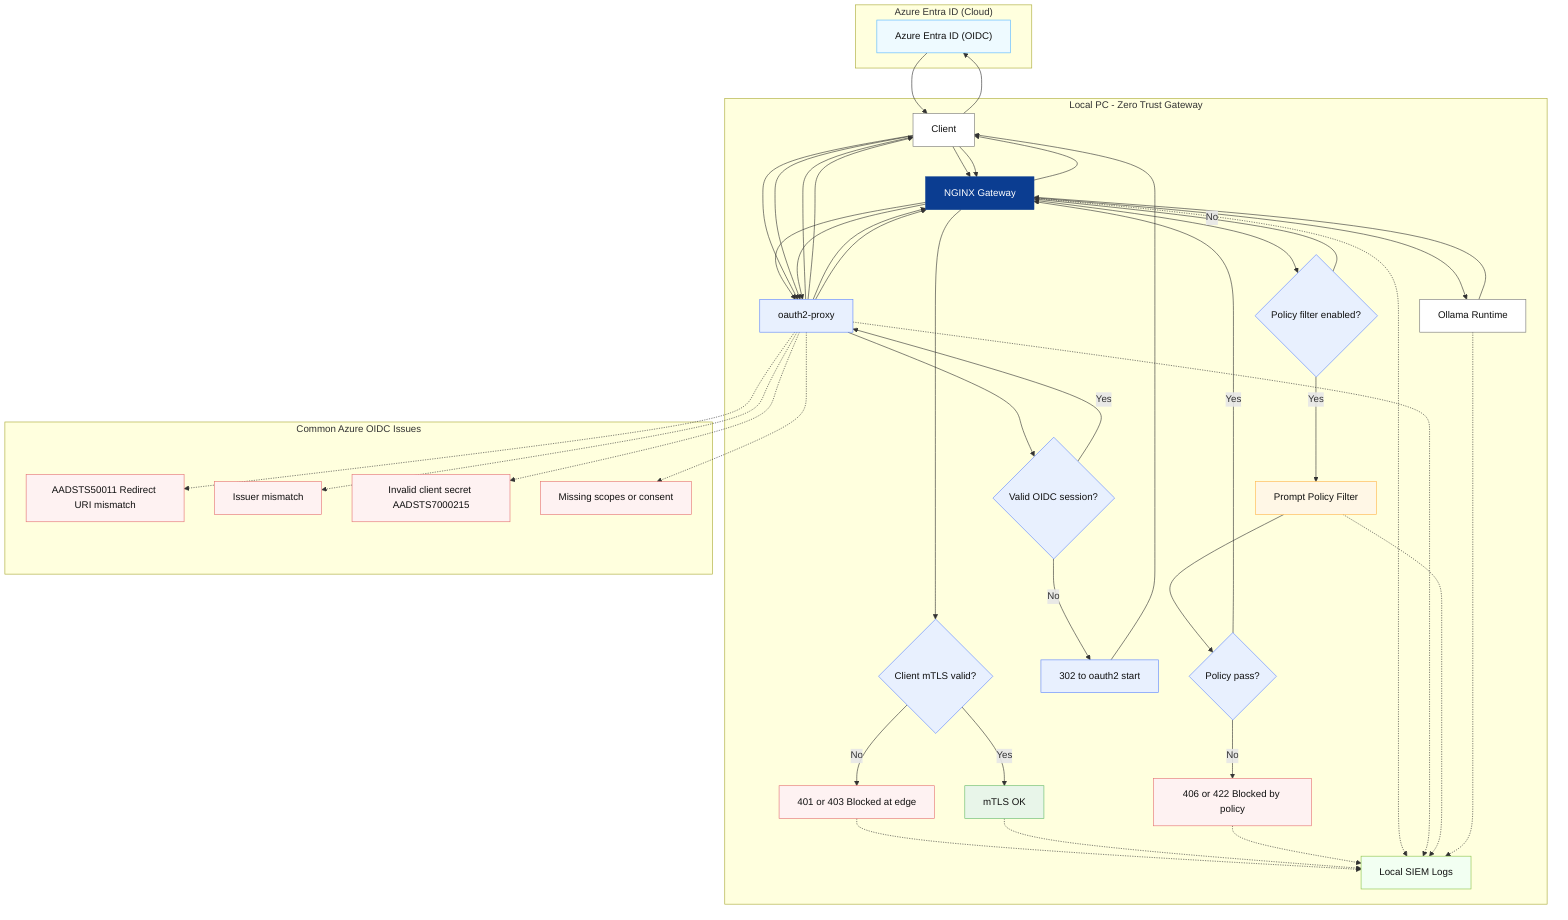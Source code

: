 flowchart TD
  %% =========================
  %% STYLES
  %% =========================
  classDef edge      fill:#0b3d91,stroke:#0b3d91,color:#fff
  classDef gate      fill:#e8f0fe,stroke:#5f86ff,color:#111
  classDef svc       fill:#ffffff,stroke:#777,color:#111
  classDef policy    fill:#fff7e6,stroke:#ffb84d,color:#111
  classDef store     fill:#f2fff2,stroke:#8bc34a,color:#111
  classDef cloud     fill:#eefaff,stroke:#58b7ff,color:#111
  classDef term      fill:#fef2f2,stroke:#e57373,color:#111
  classDef ok        fill:#e8f5e9,stroke:#66bb6a,color:#111

  %% =========================
  %% CLOUD FIRST
  %% =========================
  subgraph CLOUD["Azure Entra ID (Cloud)"]
    direction TB
    ENTRA["Azure Entra ID (OIDC)"]
  end

  %% =========================
  %% LOCAL PC
  %% =========================
  subgraph LOCAL["Local PC - Zero Trust Gateway"]
    direction TB

    C["Client"]
    N["NGINX Gateway"]
    O2P["oauth2-proxy"]
    PF["Prompt Policy Filter"]
    OLL["Ollama Runtime"]
    LOG["Local SIEM Logs"]

    %% Entry
    C --> N

    %% mTLS
    N --> K1{Client mTLS valid?}
    R401["401 or 403 Blocked at edge"]
    K1 -- No --> R401
    R401 -.-> LOG
    N2["mTLS OK"]
    K1 -- Yes --> N2
    N2 -.-> LOG

    %% OIDC
    N --> O2P
    O2P --> K2{Valid OIDC session?}

    %% Interactive login path
    K2 -- No --> N3["302 to oauth2 start"]
    N3 --> C
    C --> O2P
    O2P --> C
    C --> ENTRA
    ENTRA --> C
    C --> O2P
    O2P --> C
    C --> N
    N --> O2P
    O2P --> N

    %% Session already valid
    K2 -- Yes --> O2P
    O2P --> N

    %% Optional policy filter
    N --> K3{Policy filter enabled?}
    K3 -- Yes --> PF
    PF --> K4{Policy pass?}
    R406["406 or 422 Blocked by policy"]
    K4 -- No --> R406
    R406 -.-> LOG
    K4 -- Yes --> N
    K3 -- No --> N

    %% Proxy to Ollama
    N --> OLL
    OLL --> N
    N --> C

    %% Logging
    N -.-> LOG
    O2P -.-> LOG
    PF -.-> LOG
    OLL -.-> LOG
  end

  %% =========================
  %% ERRORS
  %% =========================
  subgraph ERRORS["Common Azure OIDC Issues"]
    direction TB
    E1["AADSTS50011 Redirect URI mismatch"]
    E2["Issuer mismatch"]
    E3["Invalid client secret AADSTS7000215"]
    E4["Missing scopes or consent"]
  end

  %% Cross refs
  O2P -.-> E2
  O2P -.-> E1
  O2P -.-> E3
  O2P -.-> E4

  %% =========================
  %% CLASS ASSIGNMENTS
  %% =========================
  class C,OLL svc
  class N edge
  class O2P,K1,K2,K3,K4,N3 gate
  class PF policy
  class R401,R406,E1,E2,E3,E4 term
  class ENTRA cloud
  class LOG store
  class N2 ok